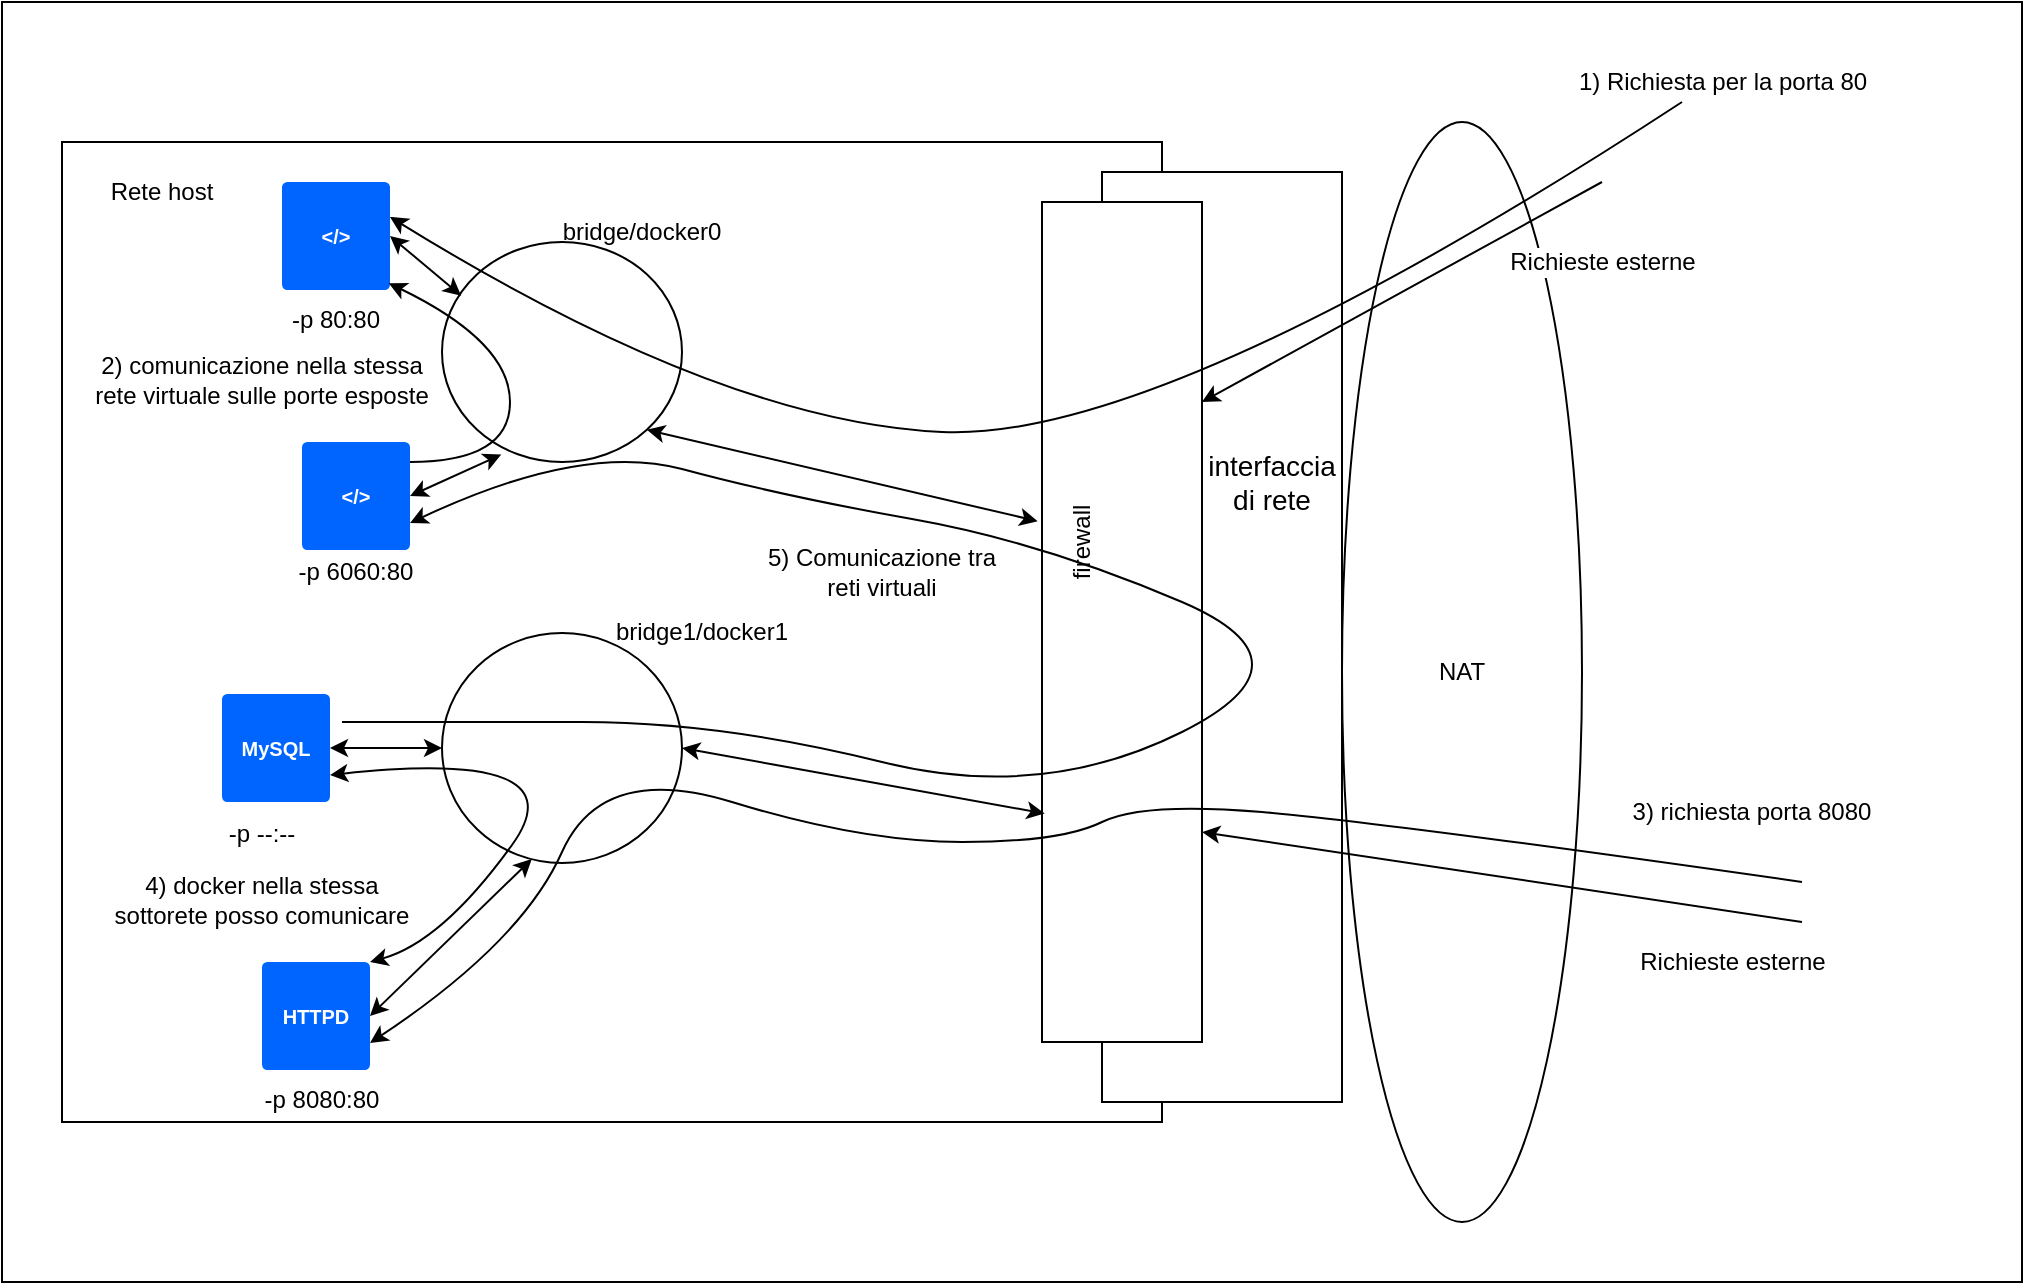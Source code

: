 <mxfile version="15.8.7" type="device"><diagram id="nEluVQN5xxokwKdZIjcJ" name="Page-1"><mxGraphModel dx="868" dy="1588" grid="1" gridSize="10" guides="1" tooltips="1" connect="1" arrows="1" fold="1" page="1" pageScale="1" pageWidth="827" pageHeight="1169" math="0" shadow="0"><root><mxCell id="0"/><mxCell id="1" parent="0"/><mxCell id="eS0k-1zexkYV4Yuj5WRu-47" value="" style="rounded=0;whiteSpace=wrap;html=1;fontSize=12;" parent="1" vertex="1"><mxGeometry x="20" y="-60" width="1010" height="640" as="geometry"/></mxCell><mxCell id="eS0k-1zexkYV4Yuj5WRu-9" value="" style="rounded=0;whiteSpace=wrap;html=1;fontSize=12;" parent="1" vertex="1"><mxGeometry x="50" y="10" width="550" height="490" as="geometry"/></mxCell><mxCell id="eS0k-1zexkYV4Yuj5WRu-2" value="NAT" style="ellipse;whiteSpace=wrap;html=1;" parent="1" vertex="1"><mxGeometry x="690" width="120" height="550" as="geometry"/></mxCell><mxCell id="eS0k-1zexkYV4Yuj5WRu-1" value="" style="rounded=0;whiteSpace=wrap;html=1;" parent="1" vertex="1"><mxGeometry x="570" y="25" width="120" height="465" as="geometry"/></mxCell><mxCell id="eS0k-1zexkYV4Yuj5WRu-6" value="interfaccia di rete" style="text;html=1;strokeColor=none;fillColor=none;align=center;verticalAlign=middle;whiteSpace=wrap;rounded=0;fontSize=14;" parent="1" vertex="1"><mxGeometry x="620" y="160" width="70" height="40" as="geometry"/></mxCell><mxCell id="eS0k-1zexkYV4Yuj5WRu-3" value="" style="rounded=0;whiteSpace=wrap;html=1;" parent="1" vertex="1"><mxGeometry x="540" y="40" width="80" height="420" as="geometry"/></mxCell><mxCell id="eS0k-1zexkYV4Yuj5WRu-4" value="firewall" style="text;html=1;strokeColor=none;fillColor=none;align=center;verticalAlign=middle;whiteSpace=wrap;rounded=0;horizontal=0;" parent="1" vertex="1"><mxGeometry x="530" y="195" width="60" height="30" as="geometry"/></mxCell><mxCell id="eS0k-1zexkYV4Yuj5WRu-7" value="" style="endArrow=classic;html=1;rounded=0;fontSize=14;" parent="1" edge="1"><mxGeometry width="50" height="50" relative="1" as="geometry"><mxPoint x="820" y="30" as="sourcePoint"/><mxPoint x="620" y="140" as="targetPoint"/></mxGeometry></mxCell><mxCell id="eS0k-1zexkYV4Yuj5WRu-8" value="Richieste esterne" style="edgeLabel;html=1;align=center;verticalAlign=middle;resizable=0;points=[];fontSize=12;" parent="eS0k-1zexkYV4Yuj5WRu-7" vertex="1" connectable="0"><mxGeometry x="0.42" relative="1" as="geometry"><mxPoint x="142" y="-38" as="offset"/></mxGeometry></mxCell><mxCell id="eS0k-1zexkYV4Yuj5WRu-10" value="Rete host" style="text;html=1;strokeColor=none;fillColor=none;align=center;verticalAlign=middle;whiteSpace=wrap;rounded=0;fontSize=12;" parent="1" vertex="1"><mxGeometry x="70" y="20" width="60" height="30" as="geometry"/></mxCell><mxCell id="eS0k-1zexkYV4Yuj5WRu-11" value="" style="ellipse;whiteSpace=wrap;html=1;fontSize=12;" parent="1" vertex="1"><mxGeometry x="240" y="60" width="120" height="110" as="geometry"/></mxCell><mxCell id="eS0k-1zexkYV4Yuj5WRu-12" value="" style="ellipse;whiteSpace=wrap;html=1;fontSize=12;" parent="1" vertex="1"><mxGeometry x="240" y="255.5" width="120" height="115" as="geometry"/></mxCell><mxCell id="eS0k-1zexkYV4Yuj5WRu-13" value="&amp;lt;/&amp;gt;" style="rounded=1;arcSize=5;fillColor=#0065FF;strokeColor=none;fontColor=#ffffff;align=center;verticalAlign=middle;whiteSpace=wrap;fontSize=10;fontStyle=1;html=1;sketch=0;" parent="1" vertex="1"><mxGeometry x="160" y="30" width="54" height="54" as="geometry"/></mxCell><mxCell id="eS0k-1zexkYV4Yuj5WRu-15" value="" style="endArrow=classic;html=1;rounded=0;fontSize=12;exitX=1;exitY=0.5;exitDx=0;exitDy=0;startArrow=classic;startFill=1;entryX=0;entryY=0.5;entryDx=0;entryDy=0;" parent="1" source="eS0k-1zexkYV4Yuj5WRu-18" target="eS0k-1zexkYV4Yuj5WRu-12" edge="1"><mxGeometry width="50" height="50" relative="1" as="geometry"><mxPoint x="190" y="340" as="sourcePoint"/><mxPoint x="240" y="290" as="targetPoint"/></mxGeometry></mxCell><mxCell id="eS0k-1zexkYV4Yuj5WRu-17" value="bridge/docker0" style="text;html=1;strokeColor=none;fillColor=none;align=center;verticalAlign=middle;whiteSpace=wrap;rounded=0;fontSize=12;" parent="1" vertex="1"><mxGeometry x="310" y="40" width="60" height="30" as="geometry"/></mxCell><mxCell id="eS0k-1zexkYV4Yuj5WRu-18" value="MySQL" style="rounded=1;arcSize=5;fillColor=#0065FF;strokeColor=none;fontColor=#ffffff;align=center;verticalAlign=middle;whiteSpace=wrap;fontSize=10;fontStyle=1;html=1;sketch=0;" parent="1" vertex="1"><mxGeometry x="130" y="286" width="54" height="54" as="geometry"/></mxCell><mxCell id="eS0k-1zexkYV4Yuj5WRu-19" value="-p 80:80" style="text;html=1;strokeColor=none;fillColor=none;align=center;verticalAlign=middle;whiteSpace=wrap;rounded=0;fontSize=12;" parent="1" vertex="1"><mxGeometry x="157" y="84" width="60" height="30" as="geometry"/></mxCell><mxCell id="eS0k-1zexkYV4Yuj5WRu-22" value="" style="curved=1;endArrow=classic;html=1;rounded=0;fontSize=12;entryX=1;entryY=0.323;entryDx=0;entryDy=0;entryPerimeter=0;" parent="1" target="eS0k-1zexkYV4Yuj5WRu-13" edge="1"><mxGeometry width="50" height="50" relative="1" as="geometry"><mxPoint x="860" y="-10" as="sourcePoint"/><mxPoint x="430" y="150" as="targetPoint"/><Array as="points"><mxPoint x="600" y="160"/><mxPoint x="380" y="150"/></Array></mxGeometry></mxCell><mxCell id="eS0k-1zexkYV4Yuj5WRu-23" value="" style="endArrow=classic;startArrow=classic;html=1;rounded=0;fontSize=12;exitX=1;exitY=1;exitDx=0;exitDy=0;entryX=-0.027;entryY=0.38;entryDx=0;entryDy=0;entryPerimeter=0;" parent="1" source="eS0k-1zexkYV4Yuj5WRu-11" target="eS0k-1zexkYV4Yuj5WRu-3" edge="1"><mxGeometry width="50" height="50" relative="1" as="geometry"><mxPoint x="380" y="200" as="sourcePoint"/><mxPoint x="430" y="150" as="targetPoint"/></mxGeometry></mxCell><mxCell id="eS0k-1zexkYV4Yuj5WRu-24" value="1) Richiesta per la porta 80" style="text;html=1;align=center;verticalAlign=middle;resizable=0;points=[];autosize=1;strokeColor=none;fillColor=none;fontSize=12;" parent="1" vertex="1"><mxGeometry x="800" y="-30" width="160" height="20" as="geometry"/></mxCell><mxCell id="eS0k-1zexkYV4Yuj5WRu-25" value="" style="endArrow=classic;startArrow=classic;html=1;rounded=0;fontSize=12;entryX=0.017;entryY=0.728;entryDx=0;entryDy=0;entryPerimeter=0;exitX=1;exitY=0.5;exitDx=0;exitDy=0;" parent="1" source="eS0k-1zexkYV4Yuj5WRu-12" target="eS0k-1zexkYV4Yuj5WRu-3" edge="1"><mxGeometry width="50" height="50" relative="1" as="geometry"><mxPoint x="420" y="300" as="sourcePoint"/><mxPoint x="470" y="250" as="targetPoint"/></mxGeometry></mxCell><mxCell id="eS0k-1zexkYV4Yuj5WRu-26" value="&amp;lt;/&amp;gt;" style="rounded=1;arcSize=5;fillColor=#0065FF;strokeColor=none;fontColor=#ffffff;align=center;verticalAlign=middle;whiteSpace=wrap;fontSize=10;fontStyle=1;html=1;sketch=0;" parent="1" vertex="1"><mxGeometry x="170" y="160" width="54" height="54" as="geometry"/></mxCell><mxCell id="eS0k-1zexkYV4Yuj5WRu-27" value="" style="endArrow=classic;startArrow=classic;html=1;rounded=0;fontSize=12;entryX=0.247;entryY=0.966;entryDx=0;entryDy=0;entryPerimeter=0;exitX=1;exitY=0.5;exitDx=0;exitDy=0;" parent="1" source="eS0k-1zexkYV4Yuj5WRu-26" target="eS0k-1zexkYV4Yuj5WRu-11" edge="1"><mxGeometry width="50" height="50" relative="1" as="geometry"><mxPoint x="230" y="230" as="sourcePoint"/><mxPoint x="280" y="180" as="targetPoint"/></mxGeometry></mxCell><mxCell id="eS0k-1zexkYV4Yuj5WRu-30" value="" style="curved=1;endArrow=classic;html=1;rounded=0;fontSize=12;entryX=0.989;entryY=0.937;entryDx=0;entryDy=0;entryPerimeter=0;" parent="1" target="eS0k-1zexkYV4Yuj5WRu-13" edge="1"><mxGeometry width="50" height="50" relative="1" as="geometry"><mxPoint x="224" y="170" as="sourcePoint"/><mxPoint x="274" y="120" as="targetPoint"/><Array as="points"><mxPoint x="274" y="170"/><mxPoint x="274" y="110"/></Array></mxGeometry></mxCell><mxCell id="eS0k-1zexkYV4Yuj5WRu-32" value="2) comunicazione nella stessa rete virtuale sulle porte esposte" style="text;html=1;strokeColor=none;fillColor=none;align=center;verticalAlign=middle;whiteSpace=wrap;rounded=0;fontSize=12;" parent="1" vertex="1"><mxGeometry x="60" y="114" width="180" height="30" as="geometry"/></mxCell><mxCell id="eS0k-1zexkYV4Yuj5WRu-33" value="" style="endArrow=classic;startArrow=classic;html=1;rounded=0;fontSize=12;entryX=1;entryY=0.5;entryDx=0;entryDy=0;exitX=0.08;exitY=0.244;exitDx=0;exitDy=0;exitPerimeter=0;" parent="1" source="eS0k-1zexkYV4Yuj5WRu-11" target="eS0k-1zexkYV4Yuj5WRu-13" edge="1"><mxGeometry width="50" height="50" relative="1" as="geometry"><mxPoint x="250" y="110" as="sourcePoint"/><mxPoint x="300" y="60" as="targetPoint"/></mxGeometry></mxCell><mxCell id="eS0k-1zexkYV4Yuj5WRu-34" value="bridge1/docker1" style="text;html=1;strokeColor=none;fillColor=none;align=center;verticalAlign=middle;whiteSpace=wrap;rounded=0;fontSize=12;" parent="1" vertex="1"><mxGeometry x="320" y="240" width="100" height="30" as="geometry"/></mxCell><mxCell id="eS0k-1zexkYV4Yuj5WRu-35" value="HTTPD" style="rounded=1;arcSize=5;fillColor=#0065FF;strokeColor=none;fontColor=#ffffff;align=center;verticalAlign=middle;whiteSpace=wrap;fontSize=10;fontStyle=1;html=1;sketch=0;" parent="1" vertex="1"><mxGeometry x="150" y="420" width="54" height="54" as="geometry"/></mxCell><mxCell id="eS0k-1zexkYV4Yuj5WRu-36" value="-p 8080:80" style="text;html=1;strokeColor=none;fillColor=none;align=center;verticalAlign=middle;whiteSpace=wrap;rounded=0;fontSize=12;" parent="1" vertex="1"><mxGeometry x="130" y="474" width="100" height="30" as="geometry"/></mxCell><mxCell id="eS0k-1zexkYV4Yuj5WRu-37" value="-p 6060:80" style="text;html=1;strokeColor=none;fillColor=none;align=center;verticalAlign=middle;whiteSpace=wrap;rounded=0;fontSize=12;" parent="1" vertex="1"><mxGeometry x="147" y="210" width="100" height="30" as="geometry"/></mxCell><mxCell id="eS0k-1zexkYV4Yuj5WRu-38" value="" style="endArrow=classic;startArrow=classic;html=1;rounded=0;fontSize=12;entryX=0.374;entryY=0.983;entryDx=0;entryDy=0;entryPerimeter=0;exitX=1;exitY=0.5;exitDx=0;exitDy=0;" parent="1" source="eS0k-1zexkYV4Yuj5WRu-35" target="eS0k-1zexkYV4Yuj5WRu-12" edge="1"><mxGeometry width="50" height="50" relative="1" as="geometry"><mxPoint x="224" y="440" as="sourcePoint"/><mxPoint x="274" y="390" as="targetPoint"/></mxGeometry></mxCell><mxCell id="eS0k-1zexkYV4Yuj5WRu-39" value="" style="curved=1;endArrow=classic;html=1;rounded=0;fontSize=12;entryX=1;entryY=0.75;entryDx=0;entryDy=0;" parent="1" target="eS0k-1zexkYV4Yuj5WRu-35" edge="1"><mxGeometry width="50" height="50" relative="1" as="geometry"><mxPoint x="920" y="380" as="sourcePoint"/><mxPoint x="905" y="330" as="targetPoint"/><Array as="points"><mxPoint x="710" y="350"/><mxPoint x="590" y="340"/><mxPoint x="550" y="360"/><mxPoint x="450" y="360"/><mxPoint x="320" y="320"/><mxPoint x="280" y="410"/></Array></mxGeometry></mxCell><mxCell id="eS0k-1zexkYV4Yuj5WRu-40" value="3) richiesta porta 8080" style="text;html=1;strokeColor=none;fillColor=none;align=center;verticalAlign=middle;whiteSpace=wrap;rounded=0;fontSize=12;" parent="1" vertex="1"><mxGeometry x="820" y="330" width="150" height="30" as="geometry"/></mxCell><mxCell id="eS0k-1zexkYV4Yuj5WRu-41" value="" style="endArrow=classic;html=1;rounded=0;fontSize=12;entryX=1;entryY=0.75;entryDx=0;entryDy=0;" parent="1" target="eS0k-1zexkYV4Yuj5WRu-3" edge="1"><mxGeometry width="50" height="50" relative="1" as="geometry"><mxPoint x="920" y="400" as="sourcePoint"/><mxPoint x="800" y="380" as="targetPoint"/></mxGeometry></mxCell><mxCell id="eS0k-1zexkYV4Yuj5WRu-43" value="Richieste esterne" style="edgeLabel;html=1;align=center;verticalAlign=middle;resizable=0;points=[];fontSize=12;" parent="1" vertex="1" connectable="0"><mxGeometry x="885.004" y="420.001" as="geometry"/></mxCell><mxCell id="eS0k-1zexkYV4Yuj5WRu-44" value="" style="curved=1;endArrow=classic;html=1;rounded=0;fontSize=12;entryX=1;entryY=0.75;entryDx=0;entryDy=0;exitX=1;exitY=0;exitDx=0;exitDy=0;startArrow=classic;startFill=1;" parent="1" source="eS0k-1zexkYV4Yuj5WRu-35" target="eS0k-1zexkYV4Yuj5WRu-18" edge="1"><mxGeometry width="50" height="50" relative="1" as="geometry"><mxPoint x="190" y="410" as="sourcePoint"/><mxPoint x="240" y="360" as="targetPoint"/><Array as="points"><mxPoint x="240" y="410"/><mxPoint x="310" y="313"/></Array></mxGeometry></mxCell><mxCell id="eS0k-1zexkYV4Yuj5WRu-45" value="4) docker nella stessa sottorete posso comunicare" style="text;html=1;strokeColor=none;fillColor=none;align=center;verticalAlign=middle;whiteSpace=wrap;rounded=0;fontSize=12;" parent="1" vertex="1"><mxGeometry x="70" y="374" width="160" height="30" as="geometry"/></mxCell><mxCell id="eS0k-1zexkYV4Yuj5WRu-46" value="-p --:--" style="text;html=1;strokeColor=none;fillColor=none;align=center;verticalAlign=middle;whiteSpace=wrap;rounded=0;fontSize=12;" parent="1" vertex="1"><mxGeometry x="120" y="340.5" width="60" height="30" as="geometry"/></mxCell><mxCell id="ywQEiezkZu0Inva4I2zp-1" value="" style="curved=1;endArrow=classic;html=1;rounded=0;entryX=1;entryY=0.75;entryDx=0;entryDy=0;" edge="1" parent="1" target="eS0k-1zexkYV4Yuj5WRu-26"><mxGeometry width="50" height="50" relative="1" as="geometry"><mxPoint x="190" y="300" as="sourcePoint"/><mxPoint x="240" y="250" as="targetPoint"/><Array as="points"><mxPoint x="240" y="300"/><mxPoint x="380" y="300"/><mxPoint x="540" y="340"/><mxPoint x="680" y="270"/><mxPoint x="540" y="210"/><mxPoint x="410" y="187"/><mxPoint x="310" y="160"/></Array></mxGeometry></mxCell><mxCell id="ywQEiezkZu0Inva4I2zp-2" value="5) Comunicazione tra reti virtuali" style="text;html=1;strokeColor=none;fillColor=none;align=center;verticalAlign=middle;whiteSpace=wrap;rounded=0;" vertex="1" parent="1"><mxGeometry x="400" y="210" width="120" height="30" as="geometry"/></mxCell></root></mxGraphModel></diagram></mxfile>